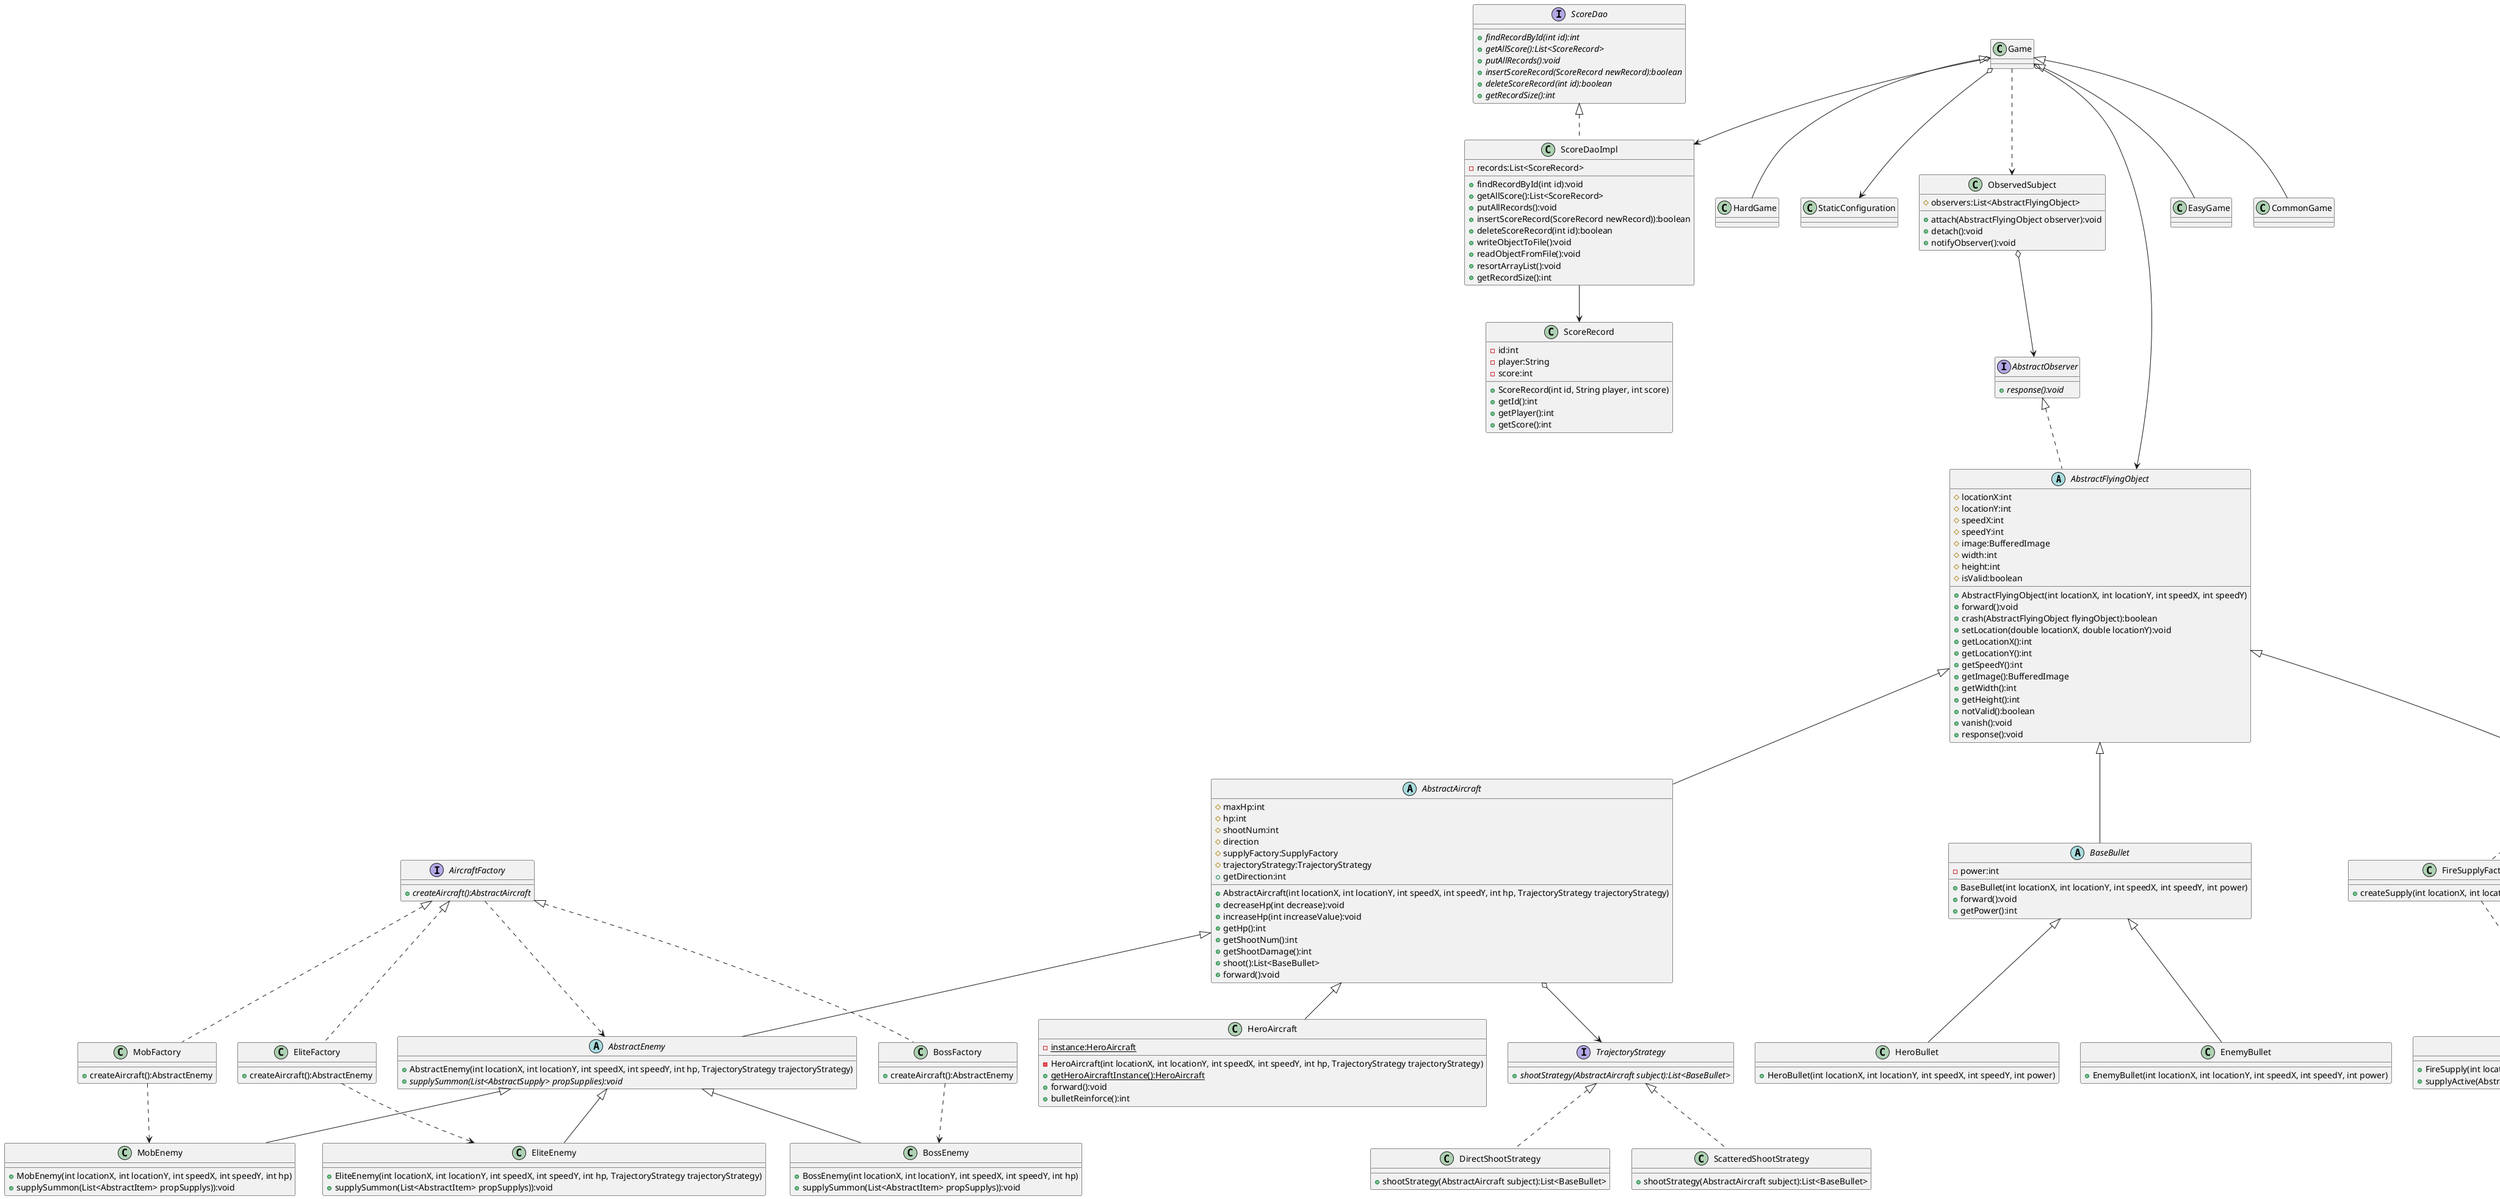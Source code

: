 @startuml
'https://plantuml.com/class-diagram

abstract class AbstractFlyingObject
{
    # locationX:int
    # locationY:int
    # speedX:int
    # speedY:int
    # image:BufferedImage
    # width:int
    # height:int
    # isValid:boolean

    + AbstractFlyingObject(int locationX, int locationY, int speedX, int speedY)
    + forward():void
    + crash(AbstractFlyingObject flyingObject):boolean
    + setLocation(double locationX, double locationY):void
    + getLocationX():int
    + getLocationY():int
    + getSpeedY():int
    + getImage():BufferedImage
    + getWidth():int
    + getHeight():int
    + notValid():boolean
    + vanish():void
    + response():void
}

abstract class AbstractAircraft
{
	# maxHp:int
    # hp:int
    # shootNum:int
    # direction
    # supplyFactory:SupplyFactory
    # trajectoryStrategy:TrajectoryStrategy
    + AbstractAircraft(int locationX, int locationY, int speedX, int speedY, int hp, TrajectoryStrategy trajectoryStrategy)
    + decreaseHp(int decrease):void
    + increaseHp(int increaseValue):void
    + getHp():int
    + getShootNum():int
    + getDirection:int
    + getShootDamage():int
    + shoot():List<BaseBullet>
    + forward():void
}
abstract class AbstractEnemy{
    + AbstractEnemy(int locationX, int locationY, int speedX, int speedY, int hp, TrajectoryStrategy trajectoryStrategy)
    + {abstract} supplySummon(List<AbstractSupply> propSupplies):void
}
class HeroAircraft {
    - {static}instance:HeroAircraft
    - HeroAircraft(int locationX, int locationY, int speedX, int speedY, int hp, TrajectoryStrategy trajectoryStrategy)
    + {static}getHeroAircraftInstance():HeroAircraft
    + forward():void
    + bulletReinforce():int
}
class MobEnemy {
    + MobEnemy(int locationX, int locationY, int speedX, int speedY, int hp)
    + supplySummon(List<AbstractItem> propSupplys)):void
}
class EliteEnemy{
    + EliteEnemy(int locationX, int locationY, int speedX, int speedY, int hp, TrajectoryStrategy trajectoryStrategy)
    + supplySummon(List<AbstractItem> propSupplys)):void
}
class BossEnemy{
    + BossEnemy(int locationX, int locationY, int speedX, int speedY, int hp)
    + supplySummon(List<AbstractItem> propSupplys)):void
}




interface AircraftFactory{
    + {abstract} createAircraft():AbstractAircraft
}
class MobFactory{
    + createAircraft():AbstractEnemy
}
class EliteFactory{
    + createAircraft():AbstractEnemy
}
class BossFactory{
    + createAircraft():AbstractEnemy
}




abstract class AbstractSupply{
    + AbstractItem(int locationX, int locationY, int speedX, int speedY)
    + forward():void
    + {abstract} supplyActive(AbstractAircraft heroAircraft, List<AbstractEnemy> enemyAircrafts):void
}
class HealthSupply{
    +HealthSupply(int locationX, int locationY, int speedX, int speedY)
    +supplyActive(AbstractAircraft heroAircraft, List<AbstractEnemy> enemyAircrafts):void
}
class FireSupply{
    +FireSupply(int locationX, int locationY, int speedX, int speedY)
    +supplyActive(AbstractAircraft heroAircraft, List<AbstractEnemy> enemyAircrafts):void
}
class BombSupply{
    +BombSupply(int locationX, int locationY, int speedX, int speedY)
    +supplyActive(AbstractAircraft heroAircraft, List<AbstractEnemy> enemyAircrafts):void
}




interface SupplyFactory{
    + {abstract}createSupply(int locationX, int locationY):AbstractSupply
}
class HealthSupplyFactory{
    + createSupply(int locationX, int locationY):AbstractSupply
}
class FireSupplyFactory{
    + createSupply(int locationX, int locationY):AbstractSupply
}
class BombSupplyFactory{
    + createSupply(int locationX, int locationY):AbstractSupply
}

abstract class BaseBullet
{
    - power:int
    + BaseBullet(int locationX, int locationY, int speedX, int speedY, int power)
    + forward():void
	+ getPower():int
}

class HeroBullet {
    + HeroBullet(int locationX, int locationY, int speedX, int speedY, int power)
}

class EnemyBullet {
    + EnemyBullet(int locationX, int locationY, int speedX, int speedY, int power)
}

interface ScoreDao{
    + {abstract} findRecordById(int id):int
    + {abstract} getAllScore():List<ScoreRecord>
    + {abstract} putAllRecords():void
    + {abstract} insertScoreRecord(ScoreRecord newRecord):boolean
    + {abstract} deleteScoreRecord(int id):boolean
    + {abstract} getRecordSize():int
}
class ScoreRecord{
    - id:int
    - player:String
    - score:int
    + ScoreRecord(int id, String player, int score)
    + getId():int
    + getPlayer():int
    + getScore():int
}
class ScoreDaoImpl{
    - records:List<ScoreRecord>
    + findRecordById(int id):void
    + getAllScore():List<ScoreRecord>
    + putAllRecords():void
    + insertScoreRecord(ScoreRecord newRecord)):boolean
    + deleteScoreRecord(int id):boolean
    + writeObjectToFile():void
    + readObjectFromFile():void
    + resortArrayList():void
    + getRecordSize():int
}

interface TrajectoryStrategy{
    + {abstract} shootStrategy(AbstractAircraft subject):List<BaseBullet>
}
class DirectShootStrategy{
    + shootStrategy(AbstractAircraft subject):List<BaseBullet>
}
class ScatteredShootStrategy{
    + shootStrategy(AbstractAircraft subject):List<BaseBullet>
}

class Game{}
class EasyGame{}
class CommonGame{}
class HardGame{}
class StaticConfiguration{}
interface AbstractObserver{
    +{abstract}response():void
}
class ObservedSubject{
    # observers:List<AbstractFlyingObject>
    + attach(AbstractFlyingObject observer):void
    + detach():void
    + notifyObserver():void
}

Game <|-- EasyGame
Game <|-- CommonGame
Game <|-- HardGame
Game o--> StaticConfiguration
Game o--> ScoreDaoImpl
Game o--> AbstractFlyingObject

ObservedSubject o--> AbstractObserver
Game ..> ObservedSubject
AbstractObserver <|.. AbstractFlyingObject

AbstractFlyingObject <|-- AbstractAircraft
AbstractFlyingObject <|-- BaseBullet
AbstractFlyingObject <|-- AbstractSupply

AbstractAircraft <|-- HeroAircraft
AbstractAircraft <|-- AbstractEnemy

AbstractEnemy <|-- MobEnemy
AbstractEnemy <|-- EliteEnemy
AbstractEnemy <|-- BossEnemy

BaseBullet <|-- HeroBullet
BaseBullet <|-- EnemyBullet

AbstractSupply <|-- HealthSupply
AbstractSupply <|-- FireSupply
AbstractSupply <|-- BombSupply

AircraftFactory <|.. MobFactory
AircraftFactory <|.. EliteFactory
AircraftFactory <|.. BossFactory

MobFactory ..> MobEnemy
EliteFactory ..> EliteEnemy
BossFactory ..> BossEnemy


SupplyFactory <|.. HealthSupplyFactory
SupplyFactory <|.. FireSupplyFactory
SupplyFactory <|.. BombSupplyFactory

HealthSupplyFactory ..> HealthSupply
FireSupplyFactory ..> FireSupply
BombSupplyFactory ..> BombSupply

AircraftFactory ..> AbstractEnemy
SupplyFactory ..>AbstractSupply

ScoreDaoImpl --> ScoreRecord
ScoreDao <|.. ScoreDaoImpl

TrajectoryStrategy <|.. DirectShootStrategy
TrajectoryStrategy <|.. ScatteredShootStrategy

AbstractAircraft o--> TrajectoryStrategy
@enduml